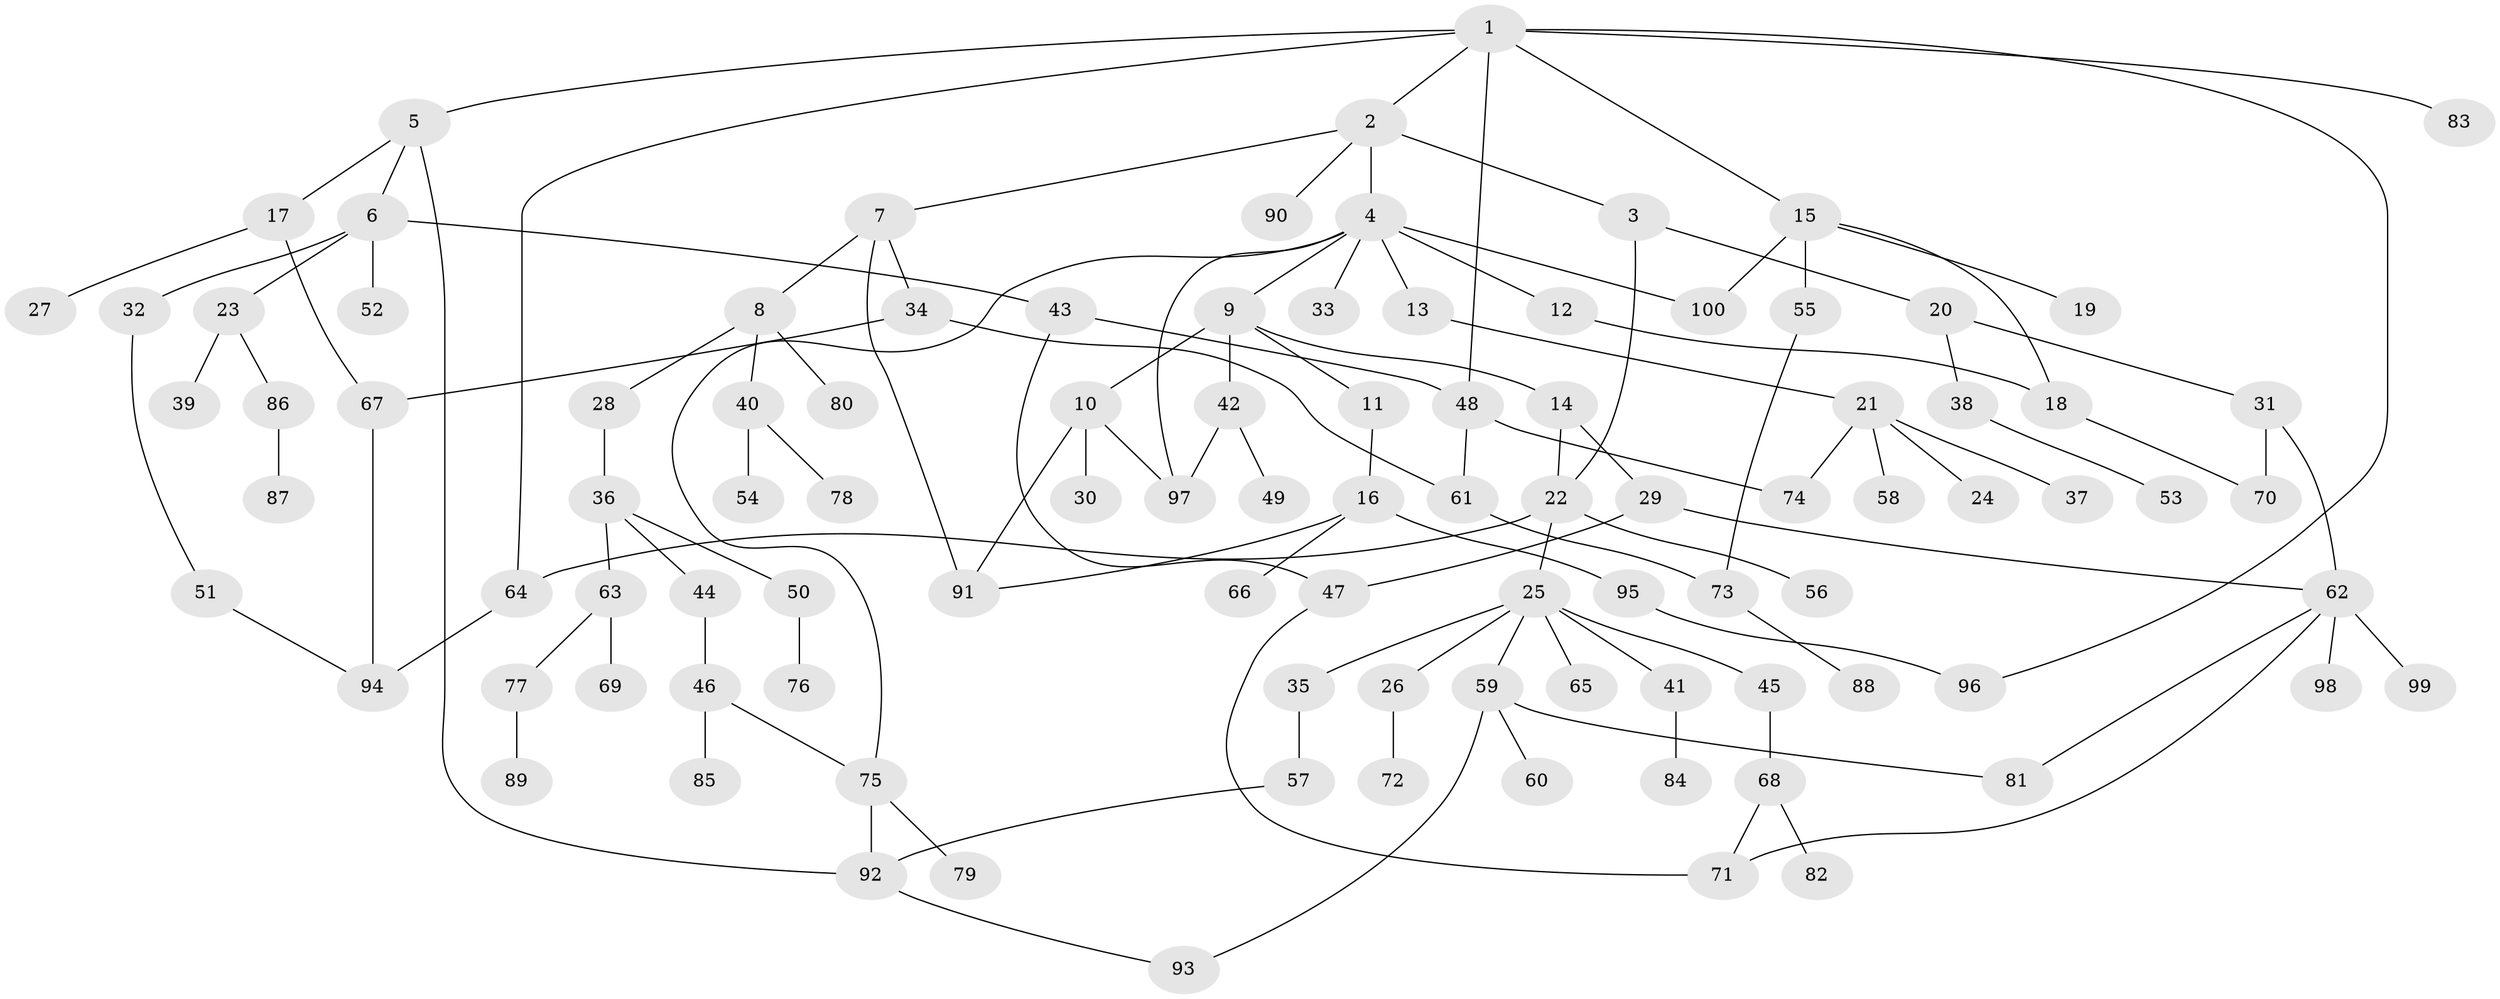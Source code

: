 // Generated by graph-tools (version 1.1) at 2025/38/02/21/25 10:38:51]
// undirected, 100 vertices, 125 edges
graph export_dot {
graph [start="1"]
  node [color=gray90,style=filled];
  1;
  2;
  3;
  4;
  5;
  6;
  7;
  8;
  9;
  10;
  11;
  12;
  13;
  14;
  15;
  16;
  17;
  18;
  19;
  20;
  21;
  22;
  23;
  24;
  25;
  26;
  27;
  28;
  29;
  30;
  31;
  32;
  33;
  34;
  35;
  36;
  37;
  38;
  39;
  40;
  41;
  42;
  43;
  44;
  45;
  46;
  47;
  48;
  49;
  50;
  51;
  52;
  53;
  54;
  55;
  56;
  57;
  58;
  59;
  60;
  61;
  62;
  63;
  64;
  65;
  66;
  67;
  68;
  69;
  70;
  71;
  72;
  73;
  74;
  75;
  76;
  77;
  78;
  79;
  80;
  81;
  82;
  83;
  84;
  85;
  86;
  87;
  88;
  89;
  90;
  91;
  92;
  93;
  94;
  95;
  96;
  97;
  98;
  99;
  100;
  1 -- 2;
  1 -- 5;
  1 -- 15;
  1 -- 64;
  1 -- 83;
  1 -- 96;
  1 -- 48;
  2 -- 3;
  2 -- 4;
  2 -- 7;
  2 -- 90;
  3 -- 20;
  3 -- 22;
  4 -- 9;
  4 -- 12;
  4 -- 13;
  4 -- 33;
  4 -- 97;
  4 -- 100;
  4 -- 75;
  5 -- 6;
  5 -- 17;
  5 -- 92;
  6 -- 23;
  6 -- 32;
  6 -- 43;
  6 -- 52;
  7 -- 8;
  7 -- 34;
  7 -- 91;
  8 -- 28;
  8 -- 40;
  8 -- 80;
  9 -- 10;
  9 -- 11;
  9 -- 14;
  9 -- 42;
  10 -- 30;
  10 -- 97;
  10 -- 91;
  11 -- 16;
  12 -- 18;
  13 -- 21;
  14 -- 29;
  14 -- 22;
  15 -- 19;
  15 -- 55;
  15 -- 100;
  15 -- 18;
  16 -- 66;
  16 -- 91;
  16 -- 95;
  17 -- 27;
  17 -- 67;
  18 -- 70;
  20 -- 31;
  20 -- 38;
  21 -- 24;
  21 -- 37;
  21 -- 58;
  21 -- 74;
  22 -- 25;
  22 -- 56;
  22 -- 64;
  23 -- 39;
  23 -- 86;
  25 -- 26;
  25 -- 35;
  25 -- 41;
  25 -- 45;
  25 -- 59;
  25 -- 65;
  26 -- 72;
  28 -- 36;
  29 -- 47;
  29 -- 62;
  31 -- 62;
  31 -- 70;
  32 -- 51;
  34 -- 61;
  34 -- 67;
  35 -- 57;
  36 -- 44;
  36 -- 50;
  36 -- 63;
  38 -- 53;
  40 -- 54;
  40 -- 78;
  41 -- 84;
  42 -- 49;
  42 -- 97;
  43 -- 48;
  43 -- 47;
  44 -- 46;
  45 -- 68;
  46 -- 75;
  46 -- 85;
  47 -- 71;
  48 -- 74;
  48 -- 61;
  50 -- 76;
  51 -- 94;
  55 -- 73;
  57 -- 92;
  59 -- 60;
  59 -- 81;
  59 -- 93;
  61 -- 73;
  62 -- 98;
  62 -- 99;
  62 -- 81;
  62 -- 71;
  63 -- 69;
  63 -- 77;
  64 -- 94;
  67 -- 94;
  68 -- 82;
  68 -- 71;
  73 -- 88;
  75 -- 79;
  75 -- 92;
  77 -- 89;
  86 -- 87;
  92 -- 93;
  95 -- 96;
}
